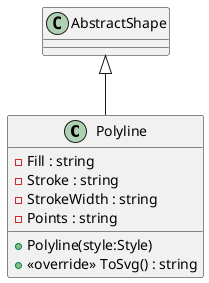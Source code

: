 @startuml
class Polyline {
    - Fill : string
    - Stroke : string
    - StrokeWidth : string
    - Points : string
    + Polyline(style:Style)
    + <<override>> ToSvg() : string
}
AbstractShape <|-- Polyline
@enduml
